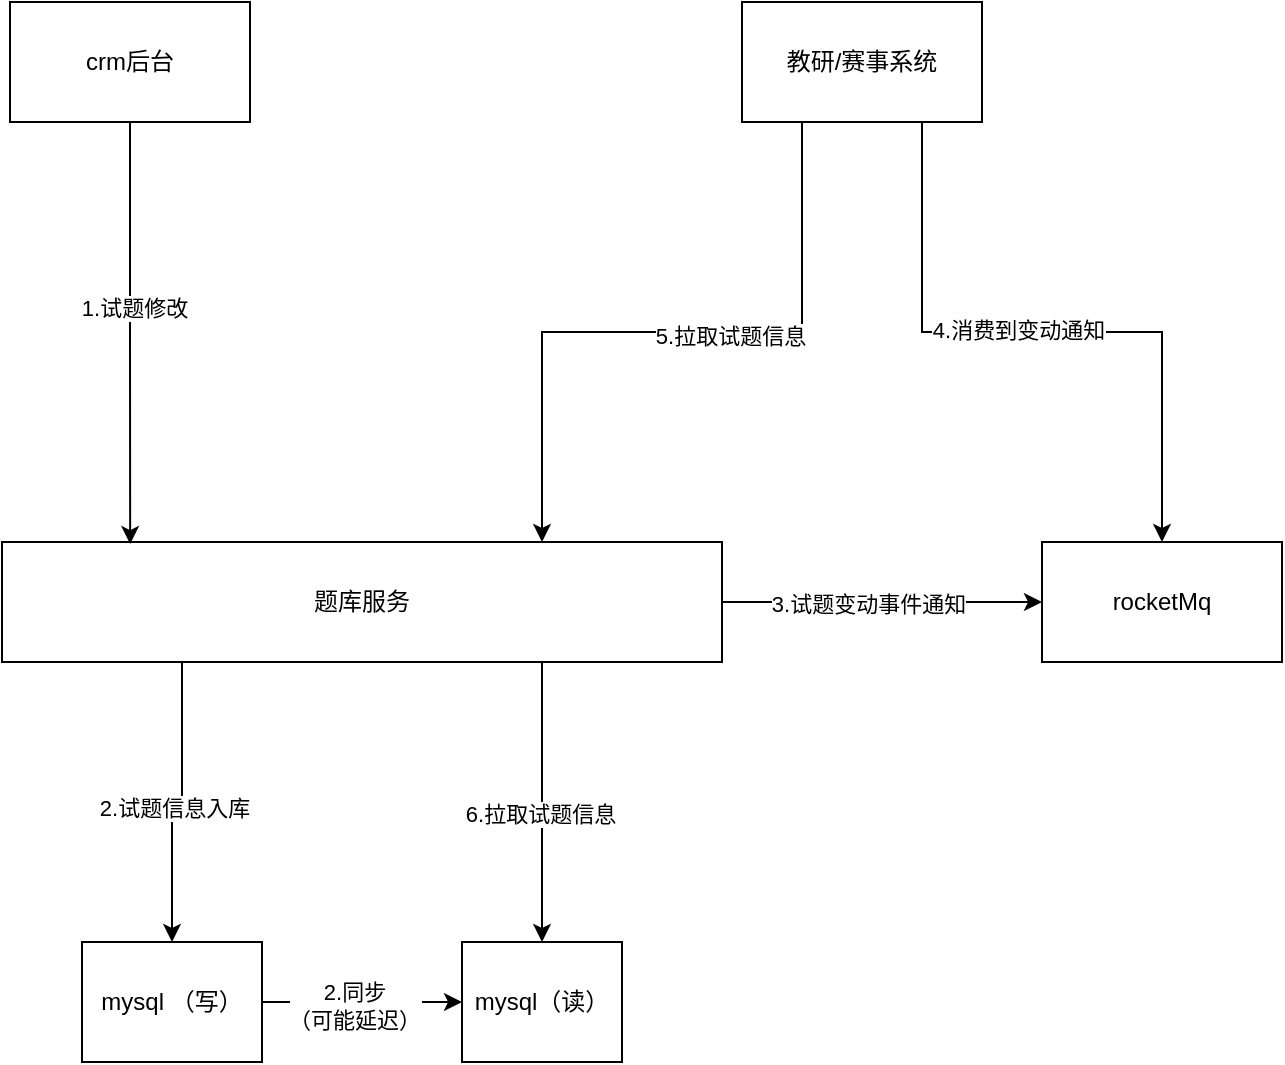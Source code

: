 <mxfile version="22.1.3" type="github">
  <diagram name="第 1 页" id="I_CiBrEOC1lFi9Kymtpu">
    <mxGraphModel dx="2314" dy="1150" grid="1" gridSize="10" guides="1" tooltips="1" connect="1" arrows="1" fold="1" page="1" pageScale="1" pageWidth="827" pageHeight="1169" math="0" shadow="0">
      <root>
        <mxCell id="0" />
        <mxCell id="1" parent="0" />
        <mxCell id="NjjN-hI9MORs_WGNS3X4-1" value="rocketMq" style="rounded=0;whiteSpace=wrap;html=1;" parent="1" vertex="1">
          <mxGeometry x="810" y="710" width="120" height="60" as="geometry" />
        </mxCell>
        <mxCell id="fU38ZnRJ3ddc92GVq5r2-2" style="edgeStyle=orthogonalEdgeStyle;rounded=0;orthogonalLoop=1;jettySize=auto;html=1;exitX=0.25;exitY=1;exitDx=0;exitDy=0;" edge="1" parent="1" source="NjjN-hI9MORs_WGNS3X4-2" target="NjjN-hI9MORs_WGNS3X4-3">
          <mxGeometry relative="1" as="geometry" />
        </mxCell>
        <mxCell id="fU38ZnRJ3ddc92GVq5r2-12" value="2.试题信息入库" style="edgeLabel;html=1;align=center;verticalAlign=middle;resizable=0;points=[];" vertex="1" connectable="0" parent="fU38ZnRJ3ddc92GVq5r2-2">
          <mxGeometry x="0.071" y="1" relative="1" as="geometry">
            <mxPoint as="offset" />
          </mxGeometry>
        </mxCell>
        <mxCell id="fU38ZnRJ3ddc92GVq5r2-3" style="edgeStyle=orthogonalEdgeStyle;rounded=0;orthogonalLoop=1;jettySize=auto;html=1;exitX=1;exitY=0.5;exitDx=0;exitDy=0;entryX=0;entryY=0.5;entryDx=0;entryDy=0;" edge="1" parent="1" source="NjjN-hI9MORs_WGNS3X4-2" target="NjjN-hI9MORs_WGNS3X4-1">
          <mxGeometry relative="1" as="geometry" />
        </mxCell>
        <mxCell id="fU38ZnRJ3ddc92GVq5r2-14" value="3.试题变动事件通知" style="edgeLabel;html=1;align=center;verticalAlign=middle;resizable=0;points=[];" vertex="1" connectable="0" parent="fU38ZnRJ3ddc92GVq5r2-3">
          <mxGeometry x="-0.091" y="-1" relative="1" as="geometry">
            <mxPoint as="offset" />
          </mxGeometry>
        </mxCell>
        <mxCell id="fU38ZnRJ3ddc92GVq5r2-7" style="edgeStyle=orthogonalEdgeStyle;rounded=0;orthogonalLoop=1;jettySize=auto;html=1;exitX=0.75;exitY=1;exitDx=0;exitDy=0;entryX=0.5;entryY=0;entryDx=0;entryDy=0;" edge="1" parent="1" source="NjjN-hI9MORs_WGNS3X4-2" target="NjjN-hI9MORs_WGNS3X4-5">
          <mxGeometry relative="1" as="geometry" />
        </mxCell>
        <mxCell id="fU38ZnRJ3ddc92GVq5r2-18" value="6.拉取试题信息" style="edgeLabel;html=1;align=center;verticalAlign=middle;resizable=0;points=[];" vertex="1" connectable="0" parent="fU38ZnRJ3ddc92GVq5r2-7">
          <mxGeometry x="0.086" y="-1" relative="1" as="geometry">
            <mxPoint as="offset" />
          </mxGeometry>
        </mxCell>
        <mxCell id="NjjN-hI9MORs_WGNS3X4-2" value="题库服务" style="rounded=0;whiteSpace=wrap;html=1;" parent="1" vertex="1">
          <mxGeometry x="290" y="710" width="360" height="60" as="geometry" />
        </mxCell>
        <mxCell id="fU38ZnRJ3ddc92GVq5r2-13" style="edgeStyle=orthogonalEdgeStyle;rounded=0;orthogonalLoop=1;jettySize=auto;html=1;exitX=1;exitY=0.5;exitDx=0;exitDy=0;entryX=0;entryY=0.5;entryDx=0;entryDy=0;" edge="1" parent="1" source="NjjN-hI9MORs_WGNS3X4-3" target="NjjN-hI9MORs_WGNS3X4-5">
          <mxGeometry relative="1" as="geometry" />
        </mxCell>
        <mxCell id="fU38ZnRJ3ddc92GVq5r2-15" value="2.同步&lt;br&gt;（可能延迟）" style="edgeLabel;html=1;align=center;verticalAlign=middle;resizable=0;points=[];" vertex="1" connectable="0" parent="fU38ZnRJ3ddc92GVq5r2-13">
          <mxGeometry x="-0.08" y="-2" relative="1" as="geometry">
            <mxPoint as="offset" />
          </mxGeometry>
        </mxCell>
        <mxCell id="NjjN-hI9MORs_WGNS3X4-3" value="mysql （写）" style="rounded=0;whiteSpace=wrap;html=1;" parent="1" vertex="1">
          <mxGeometry x="330" y="910" width="90" height="60" as="geometry" />
        </mxCell>
        <mxCell id="NjjN-hI9MORs_WGNS3X4-4" value="crm后台" style="rounded=0;whiteSpace=wrap;html=1;" parent="1" vertex="1">
          <mxGeometry x="294" y="440" width="120" height="60" as="geometry" />
        </mxCell>
        <mxCell id="NjjN-hI9MORs_WGNS3X4-5" value="mysql（读）" style="rounded=0;whiteSpace=wrap;html=1;" parent="1" vertex="1">
          <mxGeometry x="520" y="910" width="80" height="60" as="geometry" />
        </mxCell>
        <mxCell id="fU38ZnRJ3ddc92GVq5r2-6" style="edgeStyle=orthogonalEdgeStyle;rounded=0;orthogonalLoop=1;jettySize=auto;html=1;exitX=0.25;exitY=1;exitDx=0;exitDy=0;entryX=0.75;entryY=0;entryDx=0;entryDy=0;" edge="1" parent="1" source="NjjN-hI9MORs_WGNS3X4-7" target="NjjN-hI9MORs_WGNS3X4-2">
          <mxGeometry relative="1" as="geometry" />
        </mxCell>
        <mxCell id="fU38ZnRJ3ddc92GVq5r2-17" value="5.拉取试题信息" style="edgeLabel;html=1;align=center;verticalAlign=middle;resizable=0;points=[];" vertex="1" connectable="0" parent="fU38ZnRJ3ddc92GVq5r2-6">
          <mxGeometry x="-0.169" y="2" relative="1" as="geometry">
            <mxPoint as="offset" />
          </mxGeometry>
        </mxCell>
        <mxCell id="fU38ZnRJ3ddc92GVq5r2-10" style="edgeStyle=orthogonalEdgeStyle;rounded=0;orthogonalLoop=1;jettySize=auto;html=1;exitX=0.75;exitY=1;exitDx=0;exitDy=0;entryX=0.5;entryY=0;entryDx=0;entryDy=0;" edge="1" parent="1" source="NjjN-hI9MORs_WGNS3X4-7" target="NjjN-hI9MORs_WGNS3X4-1">
          <mxGeometry relative="1" as="geometry" />
        </mxCell>
        <mxCell id="fU38ZnRJ3ddc92GVq5r2-16" value="4.消费到变动通知" style="edgeLabel;html=1;align=center;verticalAlign=middle;resizable=0;points=[];" vertex="1" connectable="0" parent="fU38ZnRJ3ddc92GVq5r2-10">
          <mxGeometry x="-0.073" y="1" relative="1" as="geometry">
            <mxPoint as="offset" />
          </mxGeometry>
        </mxCell>
        <mxCell id="NjjN-hI9MORs_WGNS3X4-7" value="教研/赛事系统" style="rounded=0;whiteSpace=wrap;html=1;" parent="1" vertex="1">
          <mxGeometry x="660" y="440" width="120" height="60" as="geometry" />
        </mxCell>
        <mxCell id="fU38ZnRJ3ddc92GVq5r2-1" style="edgeStyle=orthogonalEdgeStyle;rounded=0;orthogonalLoop=1;jettySize=auto;html=1;exitX=0.5;exitY=1;exitDx=0;exitDy=0;entryX=0.178;entryY=0.017;entryDx=0;entryDy=0;entryPerimeter=0;" edge="1" parent="1" source="NjjN-hI9MORs_WGNS3X4-4" target="NjjN-hI9MORs_WGNS3X4-2">
          <mxGeometry relative="1" as="geometry" />
        </mxCell>
        <mxCell id="fU38ZnRJ3ddc92GVq5r2-11" value="1.试题修改" style="edgeLabel;html=1;align=center;verticalAlign=middle;resizable=0;points=[];" vertex="1" connectable="0" parent="fU38ZnRJ3ddc92GVq5r2-1">
          <mxGeometry x="-0.119" y="2" relative="1" as="geometry">
            <mxPoint as="offset" />
          </mxGeometry>
        </mxCell>
      </root>
    </mxGraphModel>
  </diagram>
</mxfile>
